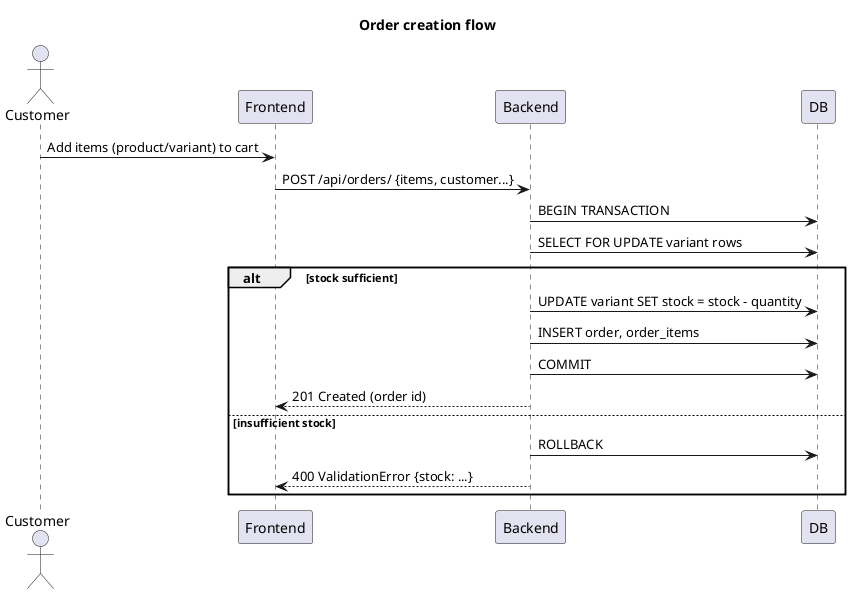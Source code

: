 @startuml
title Order creation flow

actor Customer
participant Frontend
participant Backend
participant DB

Customer -> Frontend: Add items (product/variant) to cart
Frontend -> Backend: POST /api/orders/ {items, customer...}
Backend -> DB: BEGIN TRANSACTION
Backend -> DB: SELECT FOR UPDATE variant rows
alt stock sufficient
  Backend -> DB: UPDATE variant SET stock = stock - quantity
  Backend -> DB: INSERT order, order_items
  Backend -> DB: COMMIT
  Backend --> Frontend: 201 Created (order id)
else insufficient stock
  Backend -> DB: ROLLBACK
  Backend --> Frontend: 400 ValidationError {stock: ...}
end

@enduml
